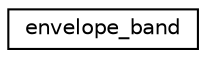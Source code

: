 digraph "Graphical Class Hierarchy"
{
  edge [fontname="Helvetica",fontsize="10",labelfontname="Helvetica",labelfontsize="10"];
  node [fontname="Helvetica",fontsize="10",shape=record];
  rankdir="LR";
  Node1 [label="envelope_band",height=0.2,width=0.4,color="black", fillcolor="white", style="filled",URL="$structenvelope__band.html"];
}
